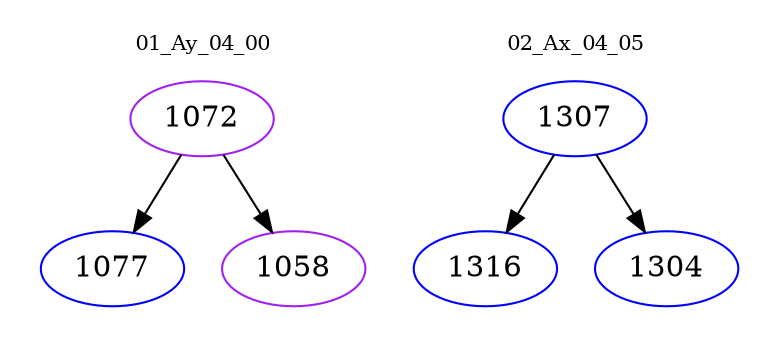 digraph{
subgraph cluster_0 {
color = white
label = "01_Ay_04_00";
fontsize=10;
T0_1072 [label="1072", color="purple"]
T0_1072 -> T0_1077 [color="black"]
T0_1077 [label="1077", color="blue"]
T0_1072 -> T0_1058 [color="black"]
T0_1058 [label="1058", color="purple"]
}
subgraph cluster_1 {
color = white
label = "02_Ax_04_05";
fontsize=10;
T1_1307 [label="1307", color="blue"]
T1_1307 -> T1_1316 [color="black"]
T1_1316 [label="1316", color="blue"]
T1_1307 -> T1_1304 [color="black"]
T1_1304 [label="1304", color="blue"]
}
}
